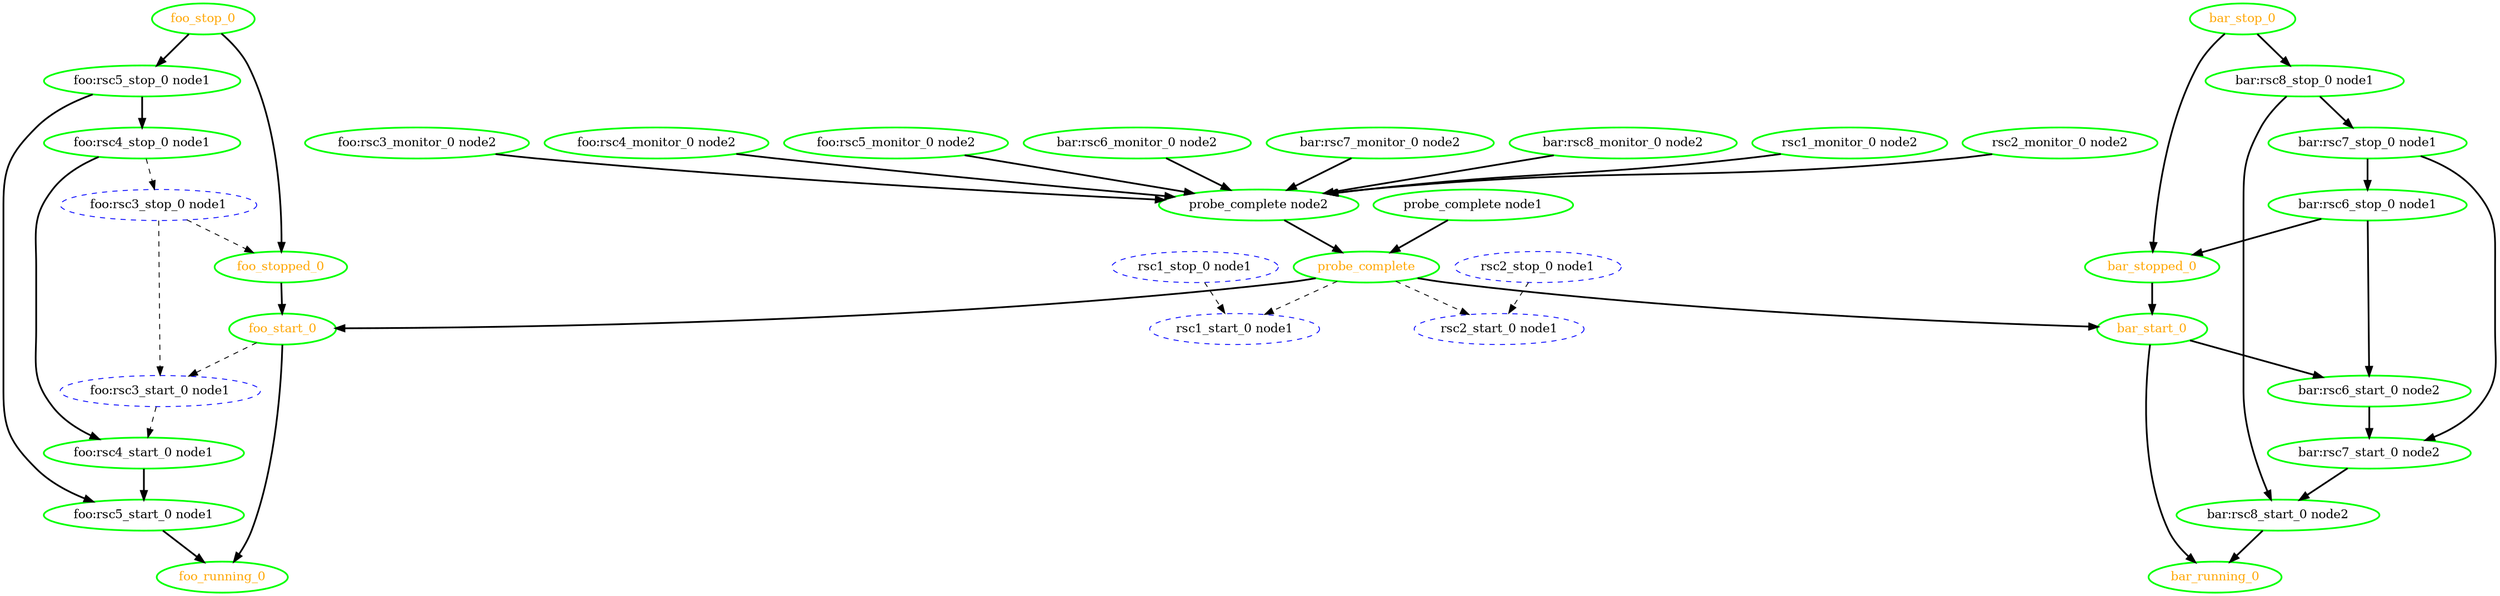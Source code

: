 digraph "g" {
	size = "30,30"
"foo:rsc4_stop_0 node1" [ style=bold color="green" fontcolor="black" ]
"bar:rsc7_stop_0 node1" [ style=bold color="green" fontcolor="black" ]
"probe_complete" [ style=bold color="green" fontcolor="orange" ]
"probe_complete node1" [ style=bold color="green" fontcolor="black" ]
"probe_complete node2" [ style=bold color="green" fontcolor="black" ]
"rsc1_monitor_0 node2" [ style=bold color="green" fontcolor="black" ]
"rsc2_monitor_0 node2" [ style=bold color="green" fontcolor="black" ]
"foo:rsc3_monitor_0 node2" [ style=bold color="green" fontcolor="black" ]
"foo:rsc4_monitor_0 node2" [ style=bold color="green" fontcolor="black" ]
"foo:rsc5_monitor_0 node2" [ style=bold color="green" fontcolor="black" ]
"bar:rsc6_monitor_0 node2" [ style=bold color="green" fontcolor="black" ]
"bar:rsc7_monitor_0 node2" [ style=bold color="green" fontcolor="black" ]
"bar:rsc8_monitor_0 node2" [ style=bold color="green" fontcolor="black" ]
"rsc1_stop_0 node1" [ style="dashed" color="blue" fontcolor="black" ]
"rsc1_start_0 node1" [ style="dashed" color="blue" fontcolor="black" ]
"rsc2_stop_0 node1" [ style="dashed" color="blue" fontcolor="black" ]
"rsc2_start_0 node1" [ style="dashed" color="blue" fontcolor="black" ]
"foo:rsc3_stop_0 node1" [ style="dashed" color="blue" fontcolor="black" ]
"foo:rsc3_start_0 node1" [ style="dashed" color="blue" fontcolor="black" ]
"foo:rsc4_start_0 node1" [ style=bold color="green" fontcolor="black" ]
"foo:rsc5_stop_0 node1" [ style=bold color="green" fontcolor="black" ]
"foo:rsc5_start_0 node1" [ style=bold color="green" fontcolor="black" ]
"foo_start_0" [ style=bold color="green" fontcolor="orange" ]
"foo_running_0" [ style=bold color="green" fontcolor="orange" ]
"foo_stop_0" [ style=bold color="green" fontcolor="orange" ]
"foo_stopped_0" [ style=bold color="green" fontcolor="orange" ]
"bar:rsc6_stop_0 node1" [ style=bold color="green" fontcolor="black" ]
"bar:rsc6_start_0 node2" [ style=bold color="green" fontcolor="black" ]
"bar:rsc7_start_0 node2" [ style=bold color="green" fontcolor="black" ]
"bar:rsc8_stop_0 node1" [ style=bold color="green" fontcolor="black" ]
"bar:rsc8_start_0 node2" [ style=bold color="green" fontcolor="black" ]
"bar_start_0" [ style=bold color="green" fontcolor="orange" ]
"bar_running_0" [ style=bold color="green" fontcolor="orange" ]
"bar_stop_0" [ style=bold color="green" fontcolor="orange" ]
"bar_stopped_0" [ style=bold color="green" fontcolor="orange" ]
"foo:rsc5_stop_0 node1" -> "foo:rsc4_stop_0 node1" [ style = bold]
"bar:rsc8_stop_0 node1" -> "bar:rsc7_stop_0 node1" [ style = bold]
"probe_complete node1" -> "probe_complete" [ style = bold]
"probe_complete node2" -> "probe_complete" [ style = bold]
"rsc1_monitor_0 node2" -> "probe_complete node2" [ style = bold]
"rsc2_monitor_0 node2" -> "probe_complete node2" [ style = bold]
"foo:rsc3_monitor_0 node2" -> "probe_complete node2" [ style = bold]
"foo:rsc4_monitor_0 node2" -> "probe_complete node2" [ style = bold]
"foo:rsc5_monitor_0 node2" -> "probe_complete node2" [ style = bold]
"bar:rsc6_monitor_0 node2" -> "probe_complete node2" [ style = bold]
"bar:rsc7_monitor_0 node2" -> "probe_complete node2" [ style = bold]
"bar:rsc8_monitor_0 node2" -> "probe_complete node2" [ style = bold]
"probe_complete" -> "rsc1_start_0 node1" [ style = dashed]
"rsc1_stop_0 node1" -> "rsc1_start_0 node1" [ style = dashed]
"probe_complete" -> "rsc2_start_0 node1" [ style = dashed]
"rsc2_stop_0 node1" -> "rsc2_start_0 node1" [ style = dashed]
"foo:rsc4_stop_0 node1" -> "foo:rsc3_stop_0 node1" [ style = dashed]
"foo:rsc3_stop_0 node1" -> "foo:rsc3_start_0 node1" [ style = dashed]
"foo_start_0" -> "foo:rsc3_start_0 node1" [ style = dashed]
"foo:rsc4_stop_0 node1" -> "foo:rsc4_start_0 node1" [ style = bold]
"foo:rsc3_start_0 node1" -> "foo:rsc4_start_0 node1" [ style = dashed]
"foo_stop_0" -> "foo:rsc5_stop_0 node1" [ style = bold]
"foo:rsc4_start_0 node1" -> "foo:rsc5_start_0 node1" [ style = bold]
"foo:rsc5_stop_0 node1" -> "foo:rsc5_start_0 node1" [ style = bold]
"probe_complete" -> "foo_start_0" [ style = bold]
"foo_stopped_0" -> "foo_start_0" [ style = bold]
"foo:rsc5_start_0 node1" -> "foo_running_0" [ style = bold]
"foo_start_0" -> "foo_running_0" [ style = bold]
"foo:rsc3_stop_0 node1" -> "foo_stopped_0" [ style = dashed]
"foo_stop_0" -> "foo_stopped_0" [ style = bold]
"bar:rsc7_stop_0 node1" -> "bar:rsc6_stop_0 node1" [ style = bold]
"bar:rsc6_stop_0 node1" -> "bar:rsc6_start_0 node2" [ style = bold]
"bar_start_0" -> "bar:rsc6_start_0 node2" [ style = bold]
"bar:rsc7_stop_0 node1" -> "bar:rsc7_start_0 node2" [ style = bold]
"bar:rsc6_start_0 node2" -> "bar:rsc7_start_0 node2" [ style = bold]
"bar_stop_0" -> "bar:rsc8_stop_0 node1" [ style = bold]
"bar:rsc7_start_0 node2" -> "bar:rsc8_start_0 node2" [ style = bold]
"bar:rsc8_stop_0 node1" -> "bar:rsc8_start_0 node2" [ style = bold]
"probe_complete" -> "bar_start_0" [ style = bold]
"bar_stopped_0" -> "bar_start_0" [ style = bold]
"bar:rsc8_start_0 node2" -> "bar_running_0" [ style = bold]
"bar_start_0" -> "bar_running_0" [ style = bold]
"bar:rsc6_stop_0 node1" -> "bar_stopped_0" [ style = bold]
"bar_stop_0" -> "bar_stopped_0" [ style = bold]
}
